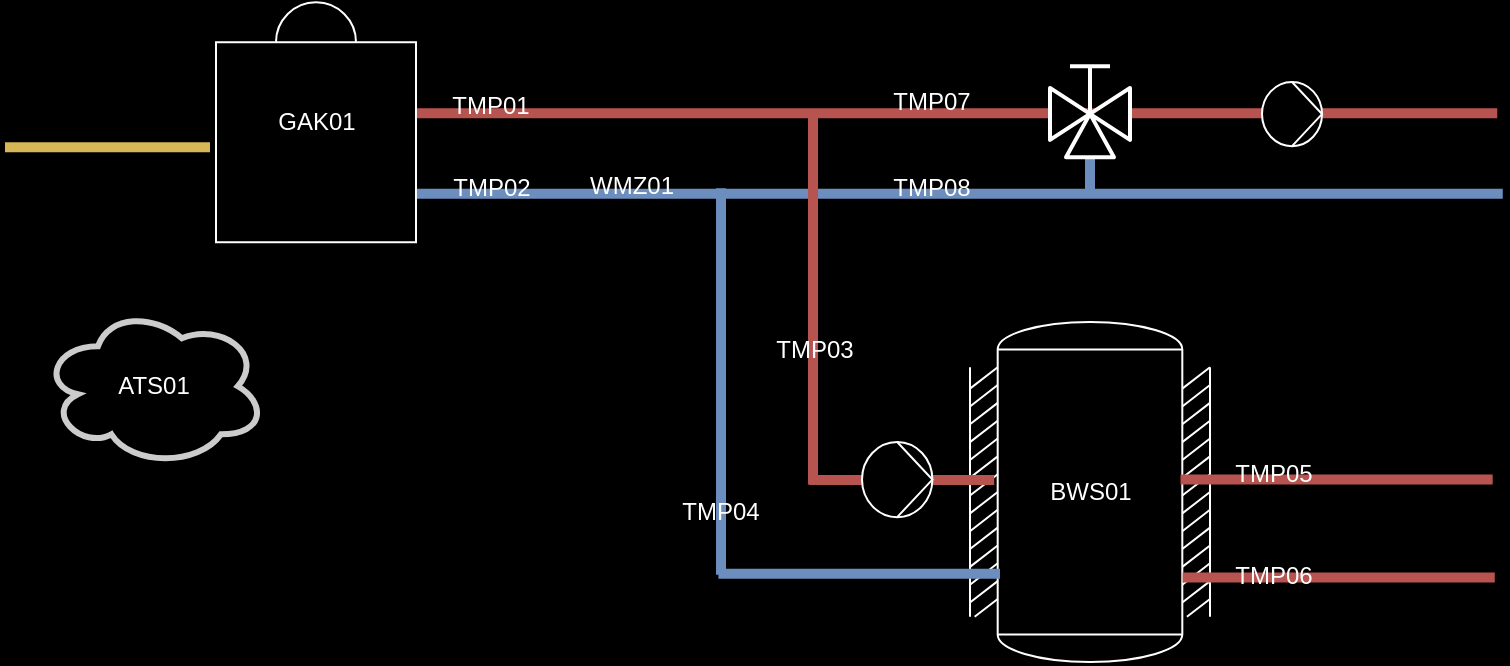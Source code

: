 <mxfile version="13.5.7" type="device"><diagram id="V3q6Fh9Ou1z2hMoxrNTb" name="Page-1"><mxGraphModel dx="1106" dy="900" grid="0" gridSize="10" guides="1" tooltips="1" connect="1" arrows="1" fold="1" page="1" pageScale="1" pageWidth="1169" pageHeight="827" background="#000000" math="0" shadow="0"><root><mxCell id="0"/><mxCell id="1" parent="0"/><mxCell id="9-k8Pmx36fbdROFCDy0--1" value="GAK01" style="verticalLabelPosition=middle;outlineConnect=0;align=center;dashed=0;html=1;verticalAlign=middle;shape=mxgraph.pid.misc.boiler_(dome);labelPosition=center;fillColor=none;strokeColor=#FFFFFF;fontColor=#FFFFFF;" parent="1" vertex="1"><mxGeometry x="237" y="280.12" width="100" height="120" as="geometry"/></mxCell><mxCell id="9-k8Pmx36fbdROFCDy0--4" value="Rücklauf" style="verticalLabelPosition=middle;align=right;dashed=0;html=1;verticalAlign=bottom;shape=mxgraph.pid.piping.flange;pointerEvents=1;rotation=90;fillColor=#dae8fc;strokeColor=#6c8ebf;strokeWidth=5;horizontal=0;labelPosition=center;" parent="1" vertex="1"><mxGeometry x="606.44" y="104.43" width="5" height="542.88" as="geometry"/></mxCell><mxCell id="9-k8Pmx36fbdROFCDy0--8" value="Gas" style="verticalLabelPosition=bottom;align=left;dashed=0;html=1;verticalAlign=top;shape=mxgraph.pid.piping.flange;pointerEvents=1;strokeWidth=5;direction=south;fillColor=#fff2cc;strokeColor=#d6b656;" parent="1" vertex="1"><mxGeometry x="131.5" y="350.12" width="102.5" height="5" as="geometry"/></mxCell><mxCell id="9-k8Pmx36fbdROFCDy0--11" value="ATS01" style="ellipse;shape=cloud;whiteSpace=wrap;html=1;strokeWidth=3;strokeColor=#CCCCCC;fontColor=#FFFFFF;fillColor=none;" parent="1" vertex="1"><mxGeometry x="150" y="432.13" width="111.88" height="80" as="geometry"/></mxCell><mxCell id="9-k8Pmx36fbdROFCDy0--16" value="Vorlauf&lt;br&gt;" style="verticalLabelPosition=middle;align=right;dashed=0;html=1;verticalAlign=bottom;shape=mxgraph.pid.piping.flange;pointerEvents=1;rotation=90;fillColor=#f8cecc;strokeColor=#b85450;strokeWidth=5;horizontal=0;labelPosition=center;" parent="1" vertex="1"><mxGeometry x="605.07" y="65.55" width="5" height="540.13" as="geometry"/></mxCell><mxCell id="9-k8Pmx36fbdROFCDy0--18" value="" style="verticalLabelPosition=bottom;align=right;dashed=0;html=1;verticalAlign=top;shape=mxgraph.pid.piping.flange;pointerEvents=1;rotation=-90;fillColor=#dae8fc;strokeColor=#6c8ebf;strokeWidth=5;direction=south;" parent="1" vertex="1"><mxGeometry x="392.88" y="467.25" width="193.26" height="5" as="geometry"/></mxCell><object label="WMZ01" Seriennummer="12345" id="9-k8Pmx36fbdROFCDy0--15"><mxCell style="rounded=0;whiteSpace=wrap;html=1;strokeWidth=1;strokeColor=none;fillColor=none;fontColor=#FFFFFF;" parent="1" vertex="1"><mxGeometry x="410" y="352.07" width="70.18" height="40" as="geometry"/></mxCell></object><mxCell id="9-k8Pmx36fbdROFCDy0--29" value="TMP04" style="rounded=0;whiteSpace=wrap;html=1;strokeWidth=1;strokeColor=none;fillColor=none;fontColor=#FFFFFF;" parent="1" vertex="1"><mxGeometry x="464.83" y="515.25" width="49.37" height="40" as="geometry"/></mxCell><mxCell id="9-k8Pmx36fbdROFCDy0--32" value="TMP01" style="rounded=0;whiteSpace=wrap;html=1;strokeWidth=1;strokeColor=none;fillColor=none;fontColor=#FFFFFF;" parent="1" vertex="1"><mxGeometry x="350" y="312.36" width="49.37" height="40" as="geometry"/></mxCell><mxCell id="9-k8Pmx36fbdROFCDy0--33" value="TMP02" style="rounded=0;whiteSpace=wrap;html=1;strokeWidth=1;strokeColor=none;fillColor=none;fontColor=#FFFFFF;" parent="1" vertex="1"><mxGeometry x="350" y="352.62" width="50" height="40" as="geometry"/></mxCell><mxCell id="Q0MSv15H2PIOL8-TWJxw-1" value="BWS01" style="shape=mxgraph.pid.vessels.vessel_(dished_ends,_thermal_insulation);html=1;pointerEvents=1;align=center;verticalLabelPosition=middle;verticalAlign=middle;dashed=0;labelPosition=center;fontColor=#FFFFFF;fillColor=none;strokeColor=#FFFFFF;" parent="1" vertex="1"><mxGeometry x="614" y="440" width="120" height="170" as="geometry"/></mxCell><mxCell id="Pz7P0yIq-g2E_J9b6xaV-2" value="Warmwasser" style="verticalLabelPosition=middle;align=right;dashed=0;html=1;verticalAlign=bottom;shape=mxgraph.pid.piping.flange;pointerEvents=1;rotation=90;fillColor=#f8cecc;strokeColor=#b85450;strokeWidth=5;labelPosition=center;horizontal=0;" vertex="1" parent="1"><mxGeometry x="794.8" y="440.72" width="5" height="156.08" as="geometry"/></mxCell><mxCell id="Pz7P0yIq-g2E_J9b6xaV-6" value="Zirkulation" style="verticalLabelPosition=middle;align=right;dashed=0;html=1;verticalAlign=bottom;shape=mxgraph.pid.piping.flange;pointerEvents=1;rotation=90;fillColor=#f8cecc;strokeColor=#b85450;strokeWidth=5;labelPosition=center;horizontal=0;" vertex="1" parent="1"><mxGeometry x="795.85" y="489.75" width="5" height="156.08" as="geometry"/></mxCell><mxCell id="9-k8Pmx36fbdROFCDy0--34" value="TMP05" style="rounded=0;whiteSpace=wrap;html=1;strokeWidth=1;strokeColor=none;fillColor=none;fontColor=#FFFFFF;" parent="1" vertex="1"><mxGeometry x="741.62" y="495.5" width="48.38" height="40" as="geometry"/></mxCell><mxCell id="9-k8Pmx36fbdROFCDy0--35" value="TMP06" style="rounded=0;whiteSpace=wrap;html=1;strokeWidth=1;strokeColor=none;fillColor=none;fontColor=#FFFFFF;" parent="1" vertex="1"><mxGeometry x="741.62" y="546.62" width="48.38" height="40" as="geometry"/></mxCell><mxCell id="Pz7P0yIq-g2E_J9b6xaV-8" value="" style="verticalLabelPosition=middle;align=right;dashed=0;html=1;verticalAlign=bottom;shape=mxgraph.pid.piping.flange;pointerEvents=1;rotation=90;fillColor=#f8cecc;strokeColor=#b85450;strokeWidth=5;labelPosition=center;horizontal=0;" vertex="1" parent="1"><mxGeometry x="577.34" y="472.78" width="5" height="92.52" as="geometry"/></mxCell><mxCell id="Pz7P0yIq-g2E_J9b6xaV-9" value="" style="verticalLabelPosition=bottom;align=right;dashed=0;html=1;verticalAlign=top;shape=mxgraph.pid.piping.flange;pointerEvents=1;rotation=-90;fillColor=#f8cecc;strokeColor=#b85450;strokeWidth=5;direction=south;" vertex="1" parent="1"><mxGeometry x="443.88" y="427.13" width="183.25" height="5" as="geometry"/></mxCell><mxCell id="Pz7P0yIq-g2E_J9b6xaV-10" value="" style="verticalLabelPosition=middle;align=right;dashed=0;html=1;verticalAlign=bottom;shape=mxgraph.pid.piping.flange;pointerEvents=1;rotation=90;fillColor=#dae8fc;strokeColor=#6c8ebf;strokeWidth=5;horizontal=0;labelPosition=center;" vertex="1" parent="1"><mxGeometry x="556.1" y="495.48" width="5" height="140.78" as="geometry"/></mxCell><mxCell id="9-k8Pmx36fbdROFCDy0--30" value="TMP03" style="rounded=0;whiteSpace=wrap;html=1;strokeWidth=1;strokeColor=none;fillColor=none;fontColor=#FFFFFF;" parent="1" vertex="1"><mxGeometry x="511.73" y="434.12" width="49.37" height="40" as="geometry"/></mxCell><mxCell id="9-k8Pmx36fbdROFCDy0--20" value="" style="verticalLabelPosition=bottom;align=center;dashed=0;html=1;verticalAlign=top;shape=mxgraph.pid.piping.flange;pointerEvents=1;rotation=0;fillColor=#dae8fc;strokeColor=#6c8ebf;strokeWidth=5;" parent="1" vertex="1"><mxGeometry x="671.5" y="340" width="5" height="37.63" as="geometry"/></mxCell><mxCell id="9-k8Pmx36fbdROFCDy0--19" value="" style="verticalLabelPosition=bottom;align=center;html=1;verticalAlign=top;pointerEvents=1;dashed=0;shape=mxgraph.pid2valves.valve;valveType=threeWay;actuator=man;strokeWidth=2;rotation=0;strokeColor=#FFFFFF;fillColor=#000000;" parent="1" vertex="1"><mxGeometry x="654" y="305.62" width="40" height="52" as="geometry"/></mxCell><mxCell id="Pz7P0yIq-g2E_J9b6xaV-12" value="TMP07" style="rounded=0;whiteSpace=wrap;html=1;strokeWidth=1;strokeColor=none;fillColor=none;fontColor=#FFFFFF;" vertex="1" parent="1"><mxGeometry x="570" y="310" width="50" height="40" as="geometry"/></mxCell><mxCell id="Pz7P0yIq-g2E_J9b6xaV-13" value="TMP08" style="rounded=0;whiteSpace=wrap;html=1;strokeWidth=1;strokeColor=none;fillColor=none;fontColor=#FFFFFF;" vertex="1" parent="1"><mxGeometry x="570" y="352.62" width="50" height="40" as="geometry"/></mxCell><mxCell id="Pz7P0yIq-g2E_J9b6xaV-14" value="" style="shape=mxgraph.pid.pumps_-_iso.pump_(liquid);html=1;pointerEvents=1;align=center;verticalLabelPosition=bottom;verticalAlign=top;dashed=0;strokeColor=#FFFFFF;fillColor=#000000;" vertex="1" parent="1"><mxGeometry x="760" y="320" width="30" height="32.07" as="geometry"/></mxCell><mxCell id="Pz7P0yIq-g2E_J9b6xaV-15" value="" style="shape=mxgraph.pid.pumps_-_iso.pump_(liquid);html=1;pointerEvents=1;align=center;verticalLabelPosition=bottom;verticalAlign=top;dashed=0;strokeColor=#FFFFFF;fillColor=#000000;" vertex="1" parent="1"><mxGeometry x="560" y="500" width="35.19" height="37.57" as="geometry"/></mxCell></root></mxGraphModel></diagram></mxfile>